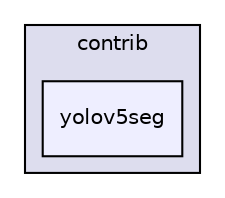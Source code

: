 digraph "/build/FastDeploy/fastdeploy/vision/detection/contrib/yolov5seg" {
  compound=true
  node [ fontsize="10", fontname="Helvetica"];
  edge [ labelfontsize="10", labelfontname="Helvetica"];
  subgraph clusterdir_ba3dba1dccf97f3da1e49516e41dc82f {
    graph [ bgcolor="#ddddee", pencolor="black", label="contrib" fontname="Helvetica", fontsize="10", URL="dir_ba3dba1dccf97f3da1e49516e41dc82f.html"]
  dir_259399f00eabb571f9ae63e7edd7f57f [shape=box, label="yolov5seg", style="filled", fillcolor="#eeeeff", pencolor="black", URL="dir_259399f00eabb571f9ae63e7edd7f57f.html"];
  }
}
